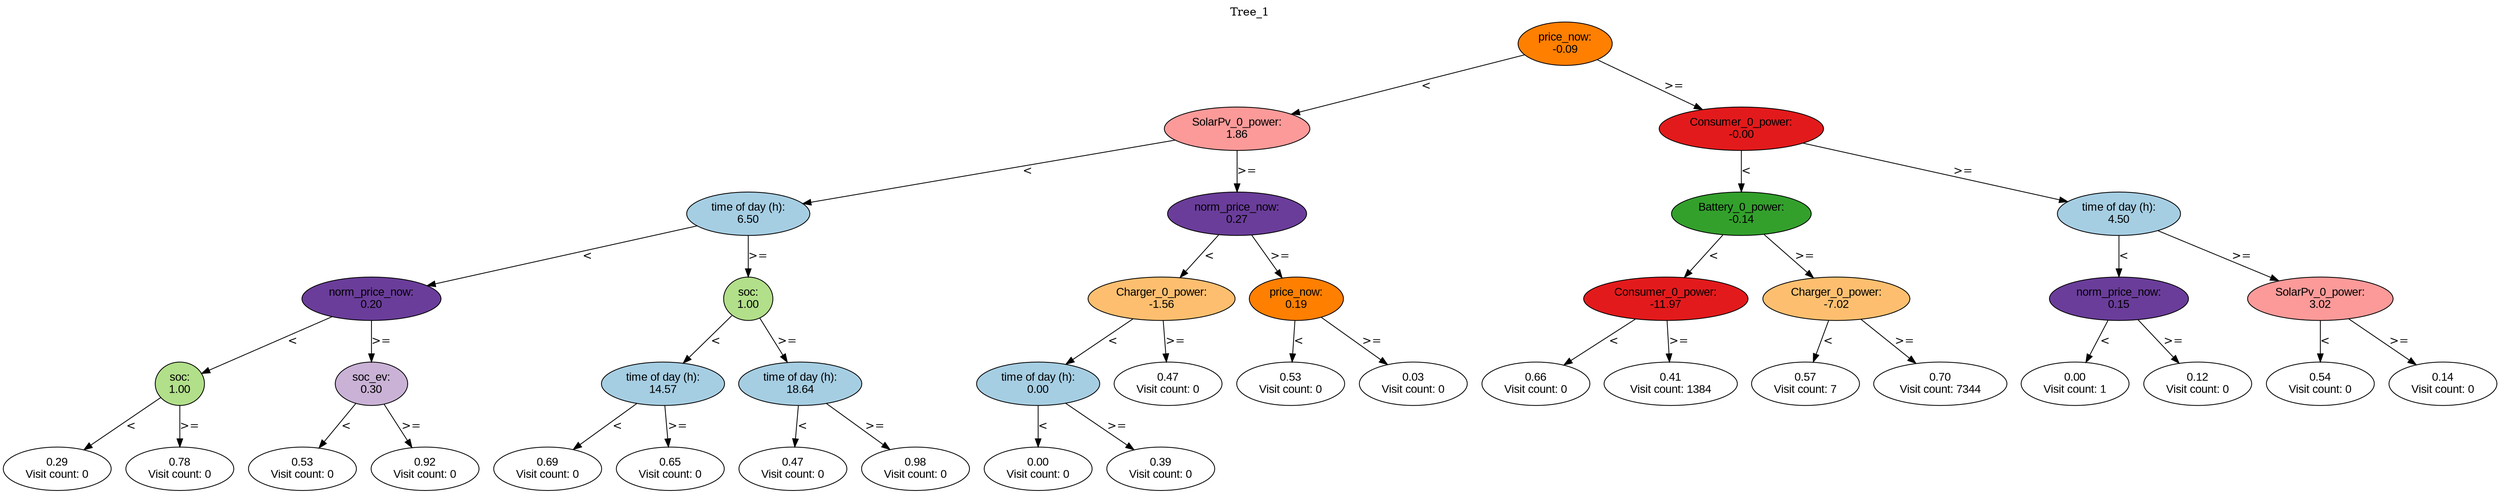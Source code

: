 digraph BST {
    node [fontname="Arial" style=filled colorscheme=paired12];
    0 [ label = "price_now:
-0.09" fillcolor=8];
    1 [ label = "SolarPv_0_power:
1.86" fillcolor=5];
    2 [ label = "time of day (h):
6.50" fillcolor=1];
    3 [ label = "norm_price_now:
0.20" fillcolor=10];
    4 [ label = "soc:
1.00" fillcolor=3];
    5 [ label = "0.29
Visit count: 0" fillcolor=white];
    6 [ label = "0.78
Visit count: 0" fillcolor=white];
    7 [ label = "soc_ev:
0.30" fillcolor=9];
    8 [ label = "0.53
Visit count: 0" fillcolor=white];
    9 [ label = "0.92
Visit count: 0" fillcolor=white];
    10 [ label = "soc:
1.00" fillcolor=3];
    11 [ label = "time of day (h):
14.57" fillcolor=1];
    12 [ label = "0.69
Visit count: 0" fillcolor=white];
    13 [ label = "0.65
Visit count: 0" fillcolor=white];
    14 [ label = "time of day (h):
18.64" fillcolor=1];
    15 [ label = "0.47
Visit count: 0" fillcolor=white];
    16 [ label = "0.98
Visit count: 0" fillcolor=white];
    17 [ label = "norm_price_now:
0.27" fillcolor=10];
    18 [ label = "Charger_0_power:
-1.56" fillcolor=7];
    19 [ label = "time of day (h):
0.00" fillcolor=1];
    20 [ label = "0.00
Visit count: 0" fillcolor=white];
    21 [ label = "0.39
Visit count: 0" fillcolor=white];
    22 [ label = "0.47
Visit count: 0" fillcolor=white];
    23 [ label = "price_now:
0.19" fillcolor=8];
    24 [ label = "0.53
Visit count: 0" fillcolor=white];
    25 [ label = "0.03
Visit count: 0" fillcolor=white];
    26 [ label = "Consumer_0_power:
-0.00" fillcolor=6];
    27 [ label = "Battery_0_power:
-0.14" fillcolor=4];
    28 [ label = "Consumer_0_power:
-11.97" fillcolor=6];
    29 [ label = "0.66
Visit count: 0" fillcolor=white];
    30 [ label = "0.41
Visit count: 1384" fillcolor=white];
    31 [ label = "Charger_0_power:
-7.02" fillcolor=7];
    32 [ label = "0.57
Visit count: 7" fillcolor=white];
    33 [ label = "0.70
Visit count: 7344" fillcolor=white];
    34 [ label = "time of day (h):
4.50" fillcolor=1];
    35 [ label = "norm_price_now:
0.15" fillcolor=10];
    36 [ label = "0.00
Visit count: 1" fillcolor=white];
    37 [ label = "0.12
Visit count: 0" fillcolor=white];
    38 [ label = "SolarPv_0_power:
3.02" fillcolor=5];
    39 [ label = "0.54
Visit count: 0" fillcolor=white];
    40 [ label = "0.14
Visit count: 0" fillcolor=white];

    0  -> 1[ label = "<"];
    0  -> 26[ label = ">="];
    1  -> 2[ label = "<"];
    1  -> 17[ label = ">="];
    2  -> 3[ label = "<"];
    2  -> 10[ label = ">="];
    3  -> 4[ label = "<"];
    3  -> 7[ label = ">="];
    4  -> 5[ label = "<"];
    4  -> 6[ label = ">="];
    7  -> 8[ label = "<"];
    7  -> 9[ label = ">="];
    10  -> 11[ label = "<"];
    10  -> 14[ label = ">="];
    11  -> 12[ label = "<"];
    11  -> 13[ label = ">="];
    14  -> 15[ label = "<"];
    14  -> 16[ label = ">="];
    17  -> 18[ label = "<"];
    17  -> 23[ label = ">="];
    18  -> 19[ label = "<"];
    18  -> 22[ label = ">="];
    19  -> 20[ label = "<"];
    19  -> 21[ label = ">="];
    23  -> 24[ label = "<"];
    23  -> 25[ label = ">="];
    26  -> 27[ label = "<"];
    26  -> 34[ label = ">="];
    27  -> 28[ label = "<"];
    27  -> 31[ label = ">="];
    28  -> 29[ label = "<"];
    28  -> 30[ label = ">="];
    31  -> 32[ label = "<"];
    31  -> 33[ label = ">="];
    34  -> 35[ label = "<"];
    34  -> 38[ label = ">="];
    35  -> 36[ label = "<"];
    35  -> 37[ label = ">="];
    38  -> 39[ label = "<"];
    38  -> 40[ label = ">="];

    labelloc="t";
    label="Tree_1";
}